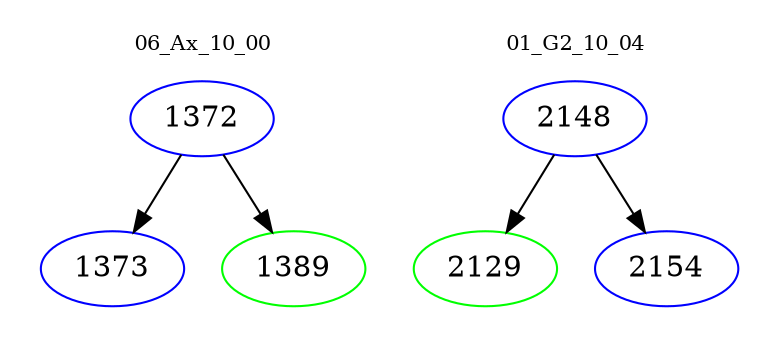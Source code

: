 digraph{
subgraph cluster_0 {
color = white
label = "06_Ax_10_00";
fontsize=10;
T0_1372 [label="1372", color="blue"]
T0_1372 -> T0_1373 [color="black"]
T0_1373 [label="1373", color="blue"]
T0_1372 -> T0_1389 [color="black"]
T0_1389 [label="1389", color="green"]
}
subgraph cluster_1 {
color = white
label = "01_G2_10_04";
fontsize=10;
T1_2148 [label="2148", color="blue"]
T1_2148 -> T1_2129 [color="black"]
T1_2129 [label="2129", color="green"]
T1_2148 -> T1_2154 [color="black"]
T1_2154 [label="2154", color="blue"]
}
}
